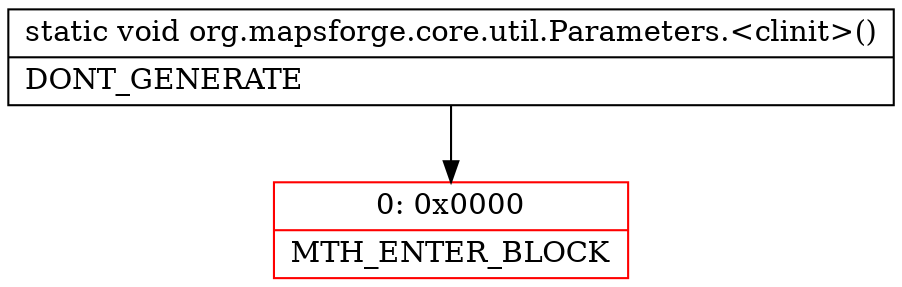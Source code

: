 digraph "CFG fororg.mapsforge.core.util.Parameters.\<clinit\>()V" {
subgraph cluster_Region_866190088 {
label = "R(0)";
node [shape=record,color=blue];
}
Node_0 [shape=record,color=red,label="{0\:\ 0x0000|MTH_ENTER_BLOCK\l}"];
MethodNode[shape=record,label="{static void org.mapsforge.core.util.Parameters.\<clinit\>()  | DONT_GENERATE\l}"];
MethodNode -> Node_0;
}

